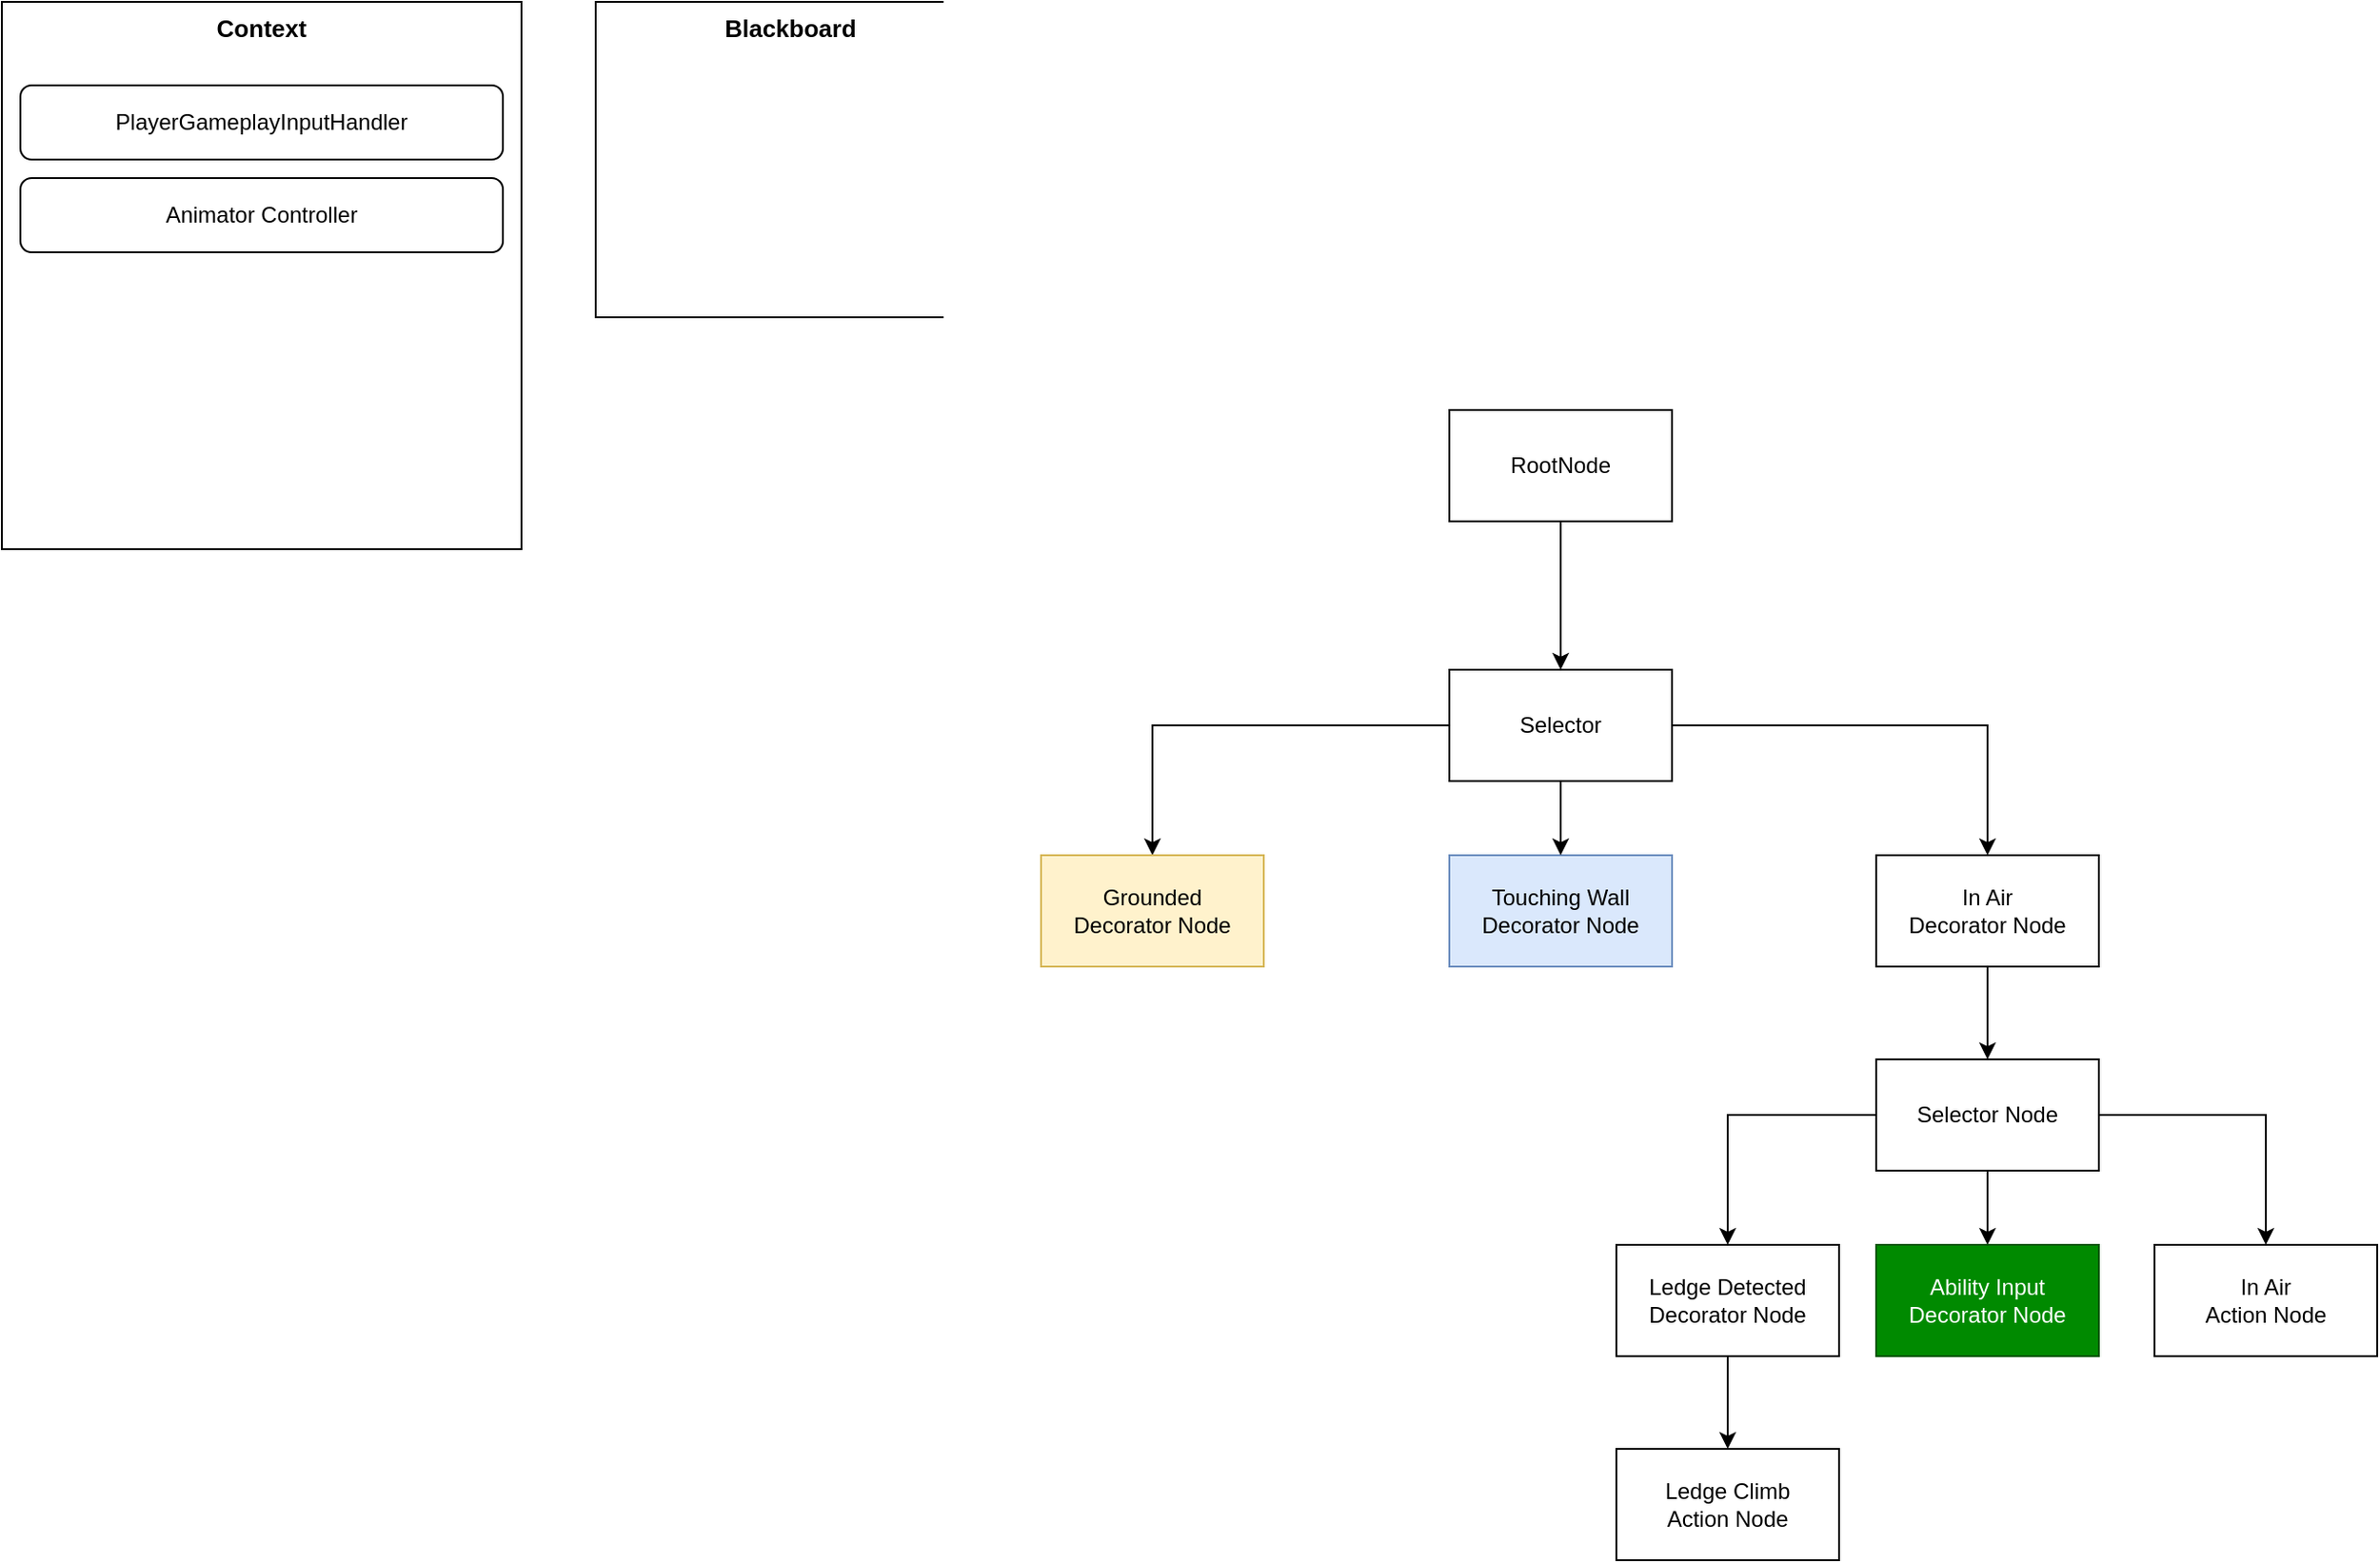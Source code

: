 <mxfile version="24.2.5" type="device">
  <diagram name="第 1 页" id="lGHraHcWh0GdLuIry4LX">
    <mxGraphModel dx="1418" dy="1989" grid="1" gridSize="10" guides="1" tooltips="1" connect="1" arrows="1" fold="1" page="1" pageScale="1" pageWidth="827" pageHeight="1169" math="0" shadow="0">
      <root>
        <mxCell id="0" />
        <mxCell id="1" parent="0" />
        <mxCell id="akPhp7HsQUKnOGt7mrn4-1" style="edgeStyle=orthogonalEdgeStyle;rounded=0;orthogonalLoop=1;jettySize=auto;html=1;exitX=0.5;exitY=1;exitDx=0;exitDy=0;" edge="1" parent="1" source="N2vVskcMrBZZl0nwfb5V-1" target="N2vVskcMrBZZl0nwfb5V-90">
          <mxGeometry relative="1" as="geometry" />
        </mxCell>
        <mxCell id="N2vVskcMrBZZl0nwfb5V-1" value="RootNode" style="rounded=0;whiteSpace=wrap;html=1;" parent="1" vertex="1">
          <mxGeometry x="800" y="-130" width="120" height="60" as="geometry" />
        </mxCell>
        <mxCell id="N2vVskcMrBZZl0nwfb5V-2" value="Context" style="rounded=0;whiteSpace=wrap;html=1;verticalAlign=top;fontStyle=1;fontSize=13;" parent="1" vertex="1">
          <mxGeometry x="20" y="-350" width="280" height="295" as="geometry" />
        </mxCell>
        <mxCell id="N2vVskcMrBZZl0nwfb5V-3" value="Blackboard" style="rounded=0;whiteSpace=wrap;html=1;verticalAlign=top;fontStyle=1;fontSize=13;" parent="1" vertex="1">
          <mxGeometry x="340" y="-350" width="210" height="170" as="geometry" />
        </mxCell>
        <mxCell id="N2vVskcMrBZZl0nwfb5V-4" value="PlayerGameplayInputHandler" style="rounded=1;whiteSpace=wrap;html=1;" parent="1" vertex="1">
          <mxGeometry x="30" y="-305" width="260" height="40" as="geometry" />
        </mxCell>
        <mxCell id="N2vVskcMrBZZl0nwfb5V-6" value="Animator Controller" style="rounded=1;whiteSpace=wrap;html=1;" parent="1" vertex="1">
          <mxGeometry x="30" y="-255" width="260" height="40" as="geometry" />
        </mxCell>
        <mxCell id="N2vVskcMrBZZl0nwfb5V-112" style="edgeStyle=orthogonalEdgeStyle;rounded=0;orthogonalLoop=1;jettySize=auto;html=1;entryX=0.5;entryY=0;entryDx=0;entryDy=0;" parent="1" source="N2vVskcMrBZZl0nwfb5V-90" target="N2vVskcMrBZZl0nwfb5V-109" edge="1">
          <mxGeometry relative="1" as="geometry" />
        </mxCell>
        <mxCell id="N2vVskcMrBZZl0nwfb5V-114" style="edgeStyle=orthogonalEdgeStyle;rounded=0;orthogonalLoop=1;jettySize=auto;html=1;" parent="1" source="N2vVskcMrBZZl0nwfb5V-90" target="N2vVskcMrBZZl0nwfb5V-93" edge="1">
          <mxGeometry relative="1" as="geometry" />
        </mxCell>
        <mxCell id="N2vVskcMrBZZl0nwfb5V-90" value="Selector" style="rounded=0;whiteSpace=wrap;html=1;" parent="1" vertex="1">
          <mxGeometry x="800" y="10" width="120" height="60" as="geometry" />
        </mxCell>
        <mxCell id="N2vVskcMrBZZl0nwfb5V-120" style="edgeStyle=orthogonalEdgeStyle;rounded=0;orthogonalLoop=1;jettySize=auto;html=1;entryX=0.5;entryY=0;entryDx=0;entryDy=0;" parent="1" source="N2vVskcMrBZZl0nwfb5V-93" target="N2vVskcMrBZZl0nwfb5V-118" edge="1">
          <mxGeometry relative="1" as="geometry" />
        </mxCell>
        <mxCell id="N2vVskcMrBZZl0nwfb5V-93" value="&lt;div&gt;In Air&lt;/div&gt;&lt;div&gt;Decorator Node&lt;/div&gt;" style="rounded=0;whiteSpace=wrap;html=1;" parent="1" vertex="1">
          <mxGeometry x="1030" y="110" width="120" height="60" as="geometry" />
        </mxCell>
        <mxCell id="N2vVskcMrBZZl0nwfb5V-108" value="&lt;div&gt;Touching Wall&lt;/div&gt;&lt;div&gt;Decorator Node&lt;/div&gt;" style="rounded=0;whiteSpace=wrap;html=1;fillColor=#dae8fc;strokeColor=#6c8ebf;" parent="1" vertex="1">
          <mxGeometry x="800" y="110" width="120" height="60" as="geometry" />
        </mxCell>
        <mxCell id="N2vVskcMrBZZl0nwfb5V-109" value="Grounded&lt;div&gt;Decorator Node&lt;/div&gt;" style="rounded=0;whiteSpace=wrap;html=1;fillColor=#fff2cc;strokeColor=#d6b656;" parent="1" vertex="1">
          <mxGeometry x="580" y="110" width="120" height="60" as="geometry" />
        </mxCell>
        <mxCell id="N2vVskcMrBZZl0nwfb5V-113" style="edgeStyle=orthogonalEdgeStyle;rounded=0;orthogonalLoop=1;jettySize=auto;html=1;entryX=0.5;entryY=0;entryDx=0;entryDy=0;" parent="1" source="N2vVskcMrBZZl0nwfb5V-90" target="N2vVskcMrBZZl0nwfb5V-108" edge="1">
          <mxGeometry relative="1" as="geometry" />
        </mxCell>
        <mxCell id="N2vVskcMrBZZl0nwfb5V-115" style="edgeStyle=orthogonalEdgeStyle;rounded=0;orthogonalLoop=1;jettySize=auto;html=1;entryX=0.5;entryY=0;entryDx=0;entryDy=0;" parent="1" source="N2vVskcMrBZZl0nwfb5V-116" target="N2vVskcMrBZZl0nwfb5V-117" edge="1">
          <mxGeometry relative="1" as="geometry" />
        </mxCell>
        <mxCell id="N2vVskcMrBZZl0nwfb5V-116" value="&lt;div&gt;Ledge Detected&lt;/div&gt;&lt;div&gt;Decorator Node&lt;/div&gt;" style="rounded=0;whiteSpace=wrap;html=1;" parent="1" vertex="1">
          <mxGeometry x="890" y="320" width="120" height="60" as="geometry" />
        </mxCell>
        <mxCell id="N2vVskcMrBZZl0nwfb5V-117" value="&lt;div&gt;Ledge Climb&lt;/div&gt;&lt;div&gt;Action Node&lt;/div&gt;" style="rounded=0;whiteSpace=wrap;html=1;" parent="1" vertex="1">
          <mxGeometry x="890" y="430" width="120" height="60" as="geometry" />
        </mxCell>
        <mxCell id="N2vVskcMrBZZl0nwfb5V-121" style="edgeStyle=orthogonalEdgeStyle;rounded=0;orthogonalLoop=1;jettySize=auto;html=1;entryX=0.5;entryY=0;entryDx=0;entryDy=0;" parent="1" source="N2vVskcMrBZZl0nwfb5V-118" target="N2vVskcMrBZZl0nwfb5V-116" edge="1">
          <mxGeometry relative="1" as="geometry" />
        </mxCell>
        <mxCell id="N2vVskcMrBZZl0nwfb5V-122" style="edgeStyle=orthogonalEdgeStyle;rounded=0;orthogonalLoop=1;jettySize=auto;html=1;" parent="1" source="N2vVskcMrBZZl0nwfb5V-118" target="N2vVskcMrBZZl0nwfb5V-119" edge="1">
          <mxGeometry relative="1" as="geometry" />
        </mxCell>
        <mxCell id="N2vVskcMrBZZl0nwfb5V-124" style="edgeStyle=orthogonalEdgeStyle;rounded=0;orthogonalLoop=1;jettySize=auto;html=1;entryX=0.5;entryY=0;entryDx=0;entryDy=0;" parent="1" source="N2vVskcMrBZZl0nwfb5V-118" target="N2vVskcMrBZZl0nwfb5V-123" edge="1">
          <mxGeometry relative="1" as="geometry" />
        </mxCell>
        <mxCell id="N2vVskcMrBZZl0nwfb5V-118" value="&lt;div&gt;Selector Node&lt;/div&gt;" style="rounded=0;whiteSpace=wrap;html=1;" parent="1" vertex="1">
          <mxGeometry x="1030" y="220" width="120" height="60" as="geometry" />
        </mxCell>
        <mxCell id="N2vVskcMrBZZl0nwfb5V-119" value="&lt;div&gt;Ability Input&lt;/div&gt;&lt;div&gt;Decorator Node&lt;/div&gt;" style="rounded=0;whiteSpace=wrap;html=1;fillColor=#008a00;strokeColor=#005700;fontColor=#ffffff;" parent="1" vertex="1">
          <mxGeometry x="1030" y="320" width="120" height="60" as="geometry" />
        </mxCell>
        <mxCell id="N2vVskcMrBZZl0nwfb5V-123" value="&lt;div&gt;In Air&lt;/div&gt;&lt;div&gt;Action Node&lt;/div&gt;" style="rounded=0;whiteSpace=wrap;html=1;" parent="1" vertex="1">
          <mxGeometry x="1180" y="320" width="120" height="60" as="geometry" />
        </mxCell>
      </root>
    </mxGraphModel>
  </diagram>
</mxfile>
